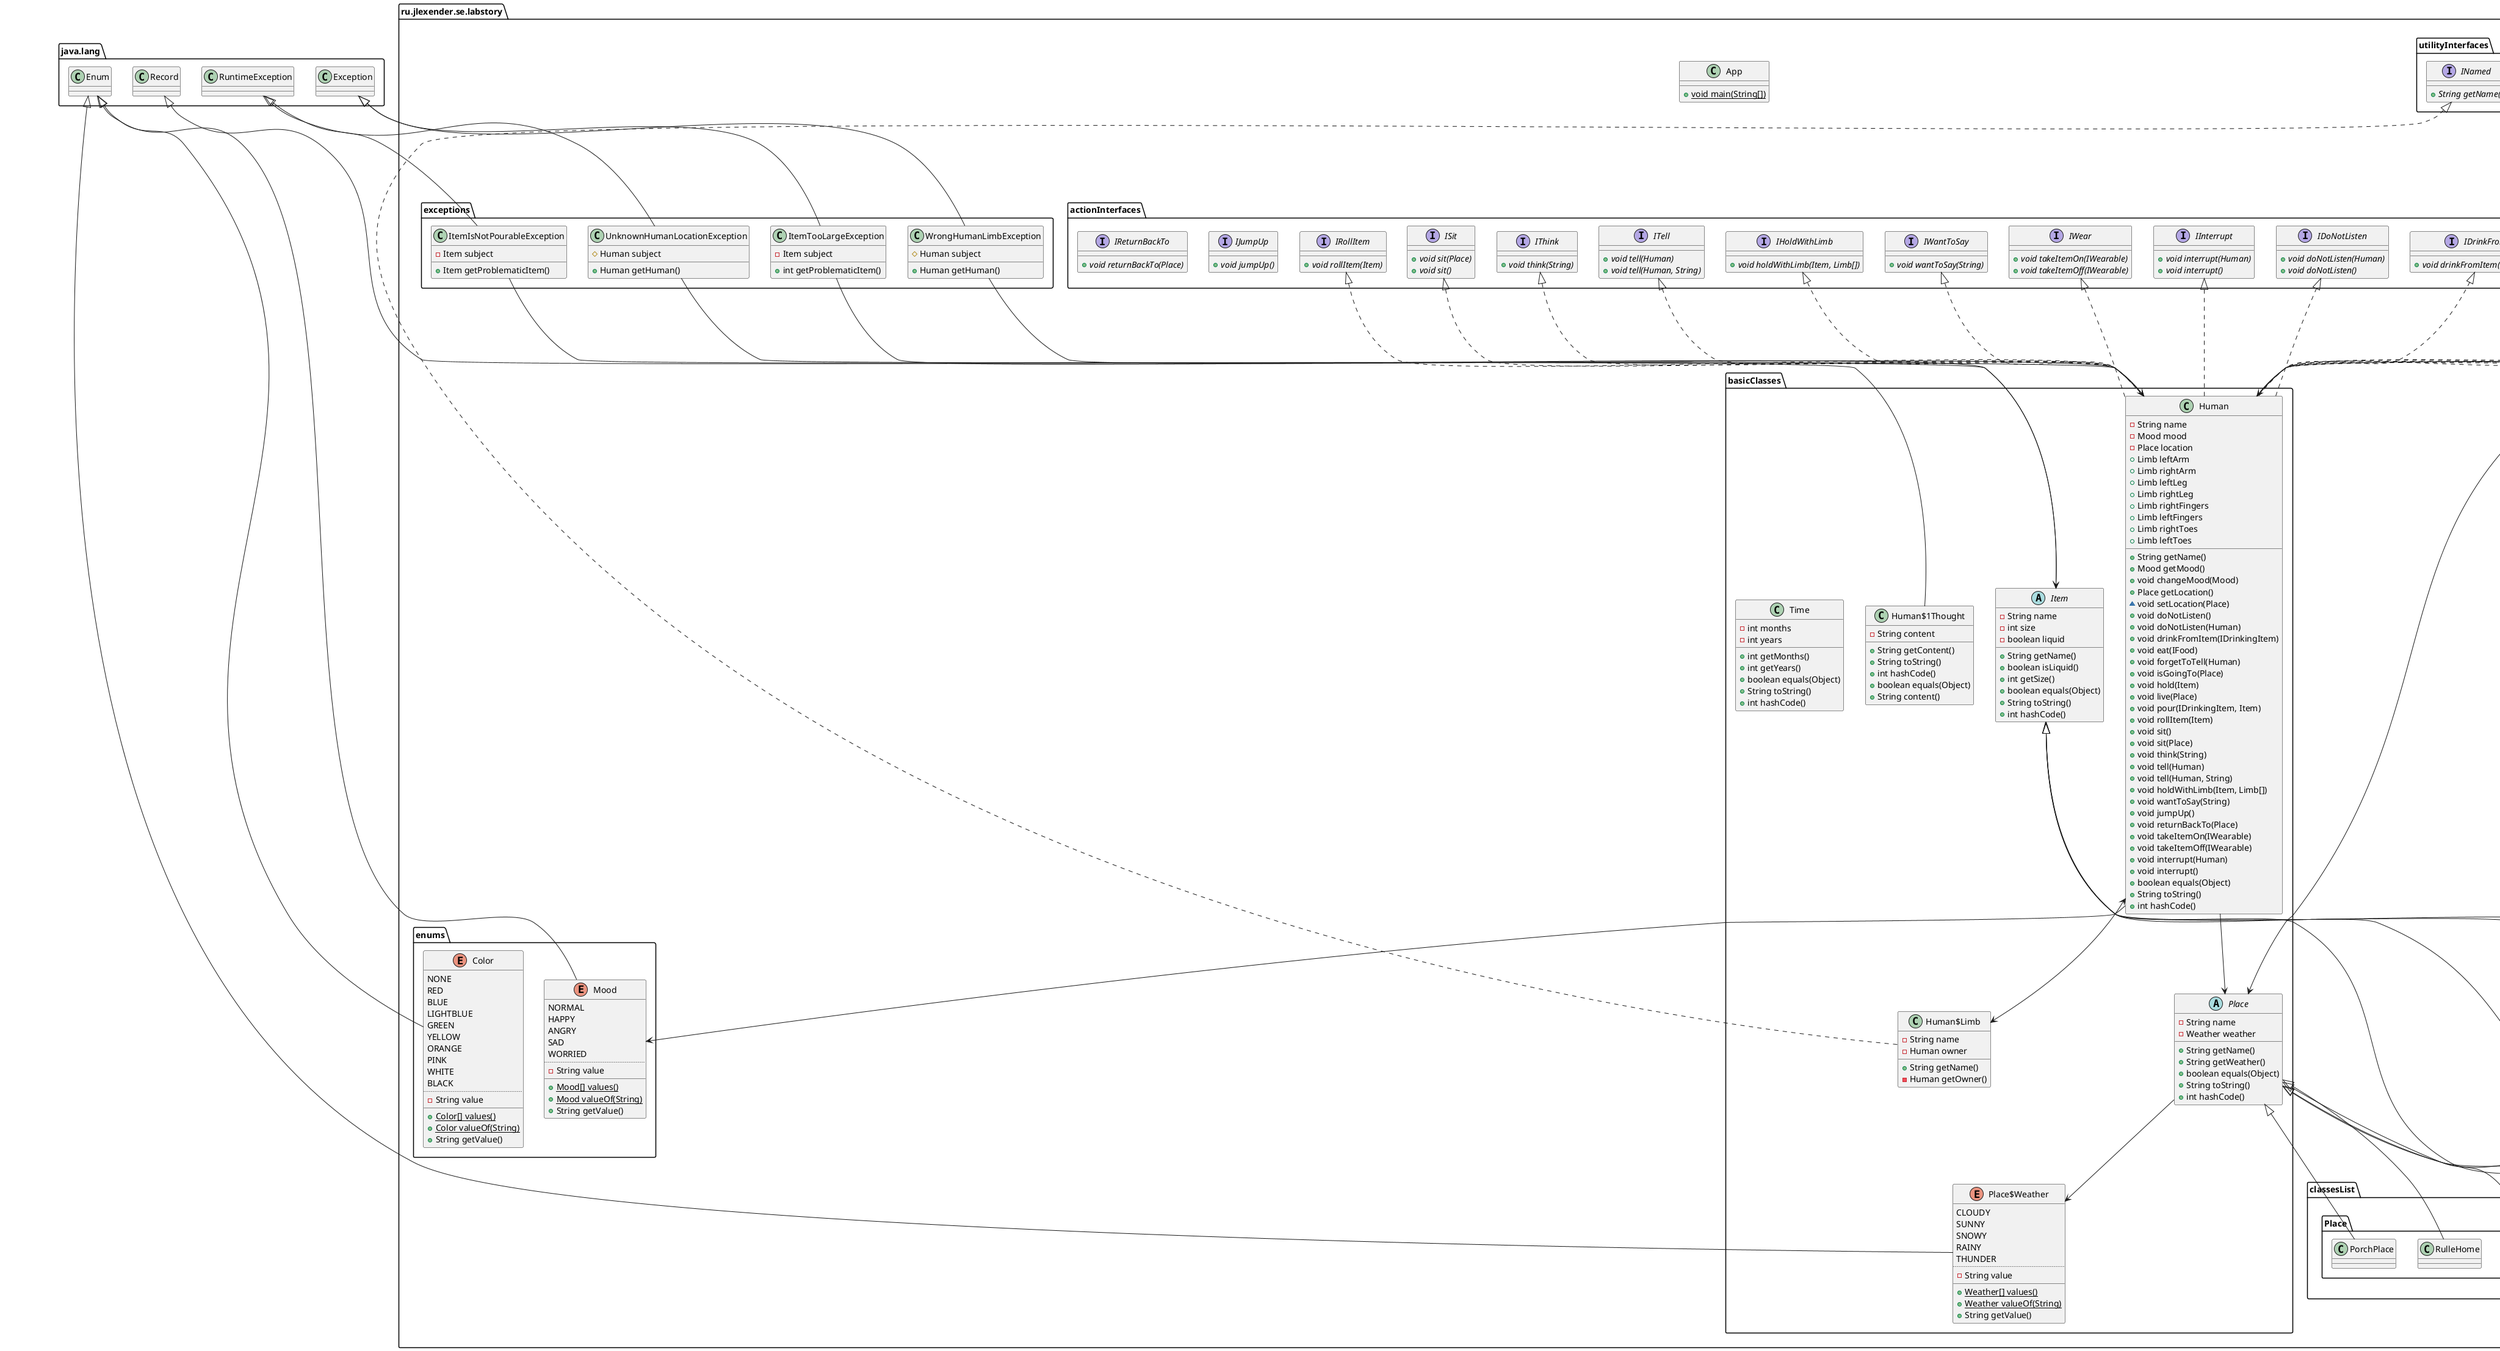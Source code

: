 @startuml
!pragma useIntermediatePackages false

class "Enum" as java.lang.Enum {
}
class "Exception" as java.lang.Exception {
}
class "Record" as java.lang.Record {
}
class "RuntimeException" as java.lang.RuntimeException {
}
class "App" as ru.jlexender.se.labstory.App {
  + {static}void main(String[])
}
class "App$1" as ru.jlexender.se.labstory.App$1 {
  #Human karlsson
  #Human baby
  #Human rulle
  #Human fille
  #Human frokenBock
  #Human uncleJulius
  #Porch porch
  #Place rulleHome
  #Place filleHome
  #Place babyHome
  #Place porchPlace
  #Glass glass
  #Juice juice
  #Buns buns
  #KarlssonsBoots karlssonsBoots
  __
  +void execute()
}
interface "IDoNotListen" as ru.jlexender.se.labstory.actionInterfaces.IDoNotListen {
  + {abstract}void doNotListen(Human)
  + {abstract}void doNotListen()
}
interface "IDrinkFromItem" as ru.jlexender.se.labstory.actionInterfaces.IDrinkFromItem {
  + {abstract}void drinkFromItem(IDrinkingItem)
}
interface "IEat" as ru.jlexender.se.labstory.actionInterfaces.IEat {
  + {abstract}void eat(IFood)
}
interface "IForgetToTell" as ru.jlexender.se.labstory.actionInterfaces.IForgetToTell {
  + {abstract}void forgetToTell(Human)
}
interface "IGoingTo" as ru.jlexender.se.labstory.actionInterfaces.IGoingTo {
  + {abstract}void isGoingTo(Place)
}
interface "IHold" as ru.jlexender.se.labstory.actionInterfaces.IHold {
  + {abstract}void hold(Item)
}
interface "IHoldWithLimb" as ru.jlexender.se.labstory.actionInterfaces.IHoldWithLimb {
  + {abstract}void holdWithLimb(Item, Limb[])
}
interface "IInterrupt" as ru.jlexender.se.labstory.actionInterfaces.IInterrupt {
  + {abstract}void interrupt(Human)
  + {abstract}void interrupt()
}
interface "IJumpUp" as ru.jlexender.se.labstory.actionInterfaces.IJumpUp {
  + {abstract}void jumpUp()
}
interface "ILive" as ru.jlexender.se.labstory.actionInterfaces.ILive {
  + {abstract}void live(Place)
}
interface "IPour" as ru.jlexender.se.labstory.actionInterfaces.IPour {
  + {abstract}void pour(IDrinkingItem, Item)
}
interface "IReturnBackTo" as ru.jlexender.se.labstory.actionInterfaces.IReturnBackTo {
  + {abstract}void returnBackTo(Place)
}
interface "IRollItem" as ru.jlexender.se.labstory.actionInterfaces.IRollItem {
  + {abstract}void rollItem(Item)
}
interface "ISit" as ru.jlexender.se.labstory.actionInterfaces.ISit {
  + {abstract}void sit(Place)
  + {abstract}void sit()
}
interface "ITell" as ru.jlexender.se.labstory.actionInterfaces.ITell {
  + {abstract}void tell(Human)
  + {abstract}void tell(Human, String)
}
interface "IThink" as ru.jlexender.se.labstory.actionInterfaces.IThink {
  + {abstract}void think(String)
}
interface "IWantToSay" as ru.jlexender.se.labstory.actionInterfaces.IWantToSay {
  + {abstract}void wantToSay(String)
}
interface "IWear" as ru.jlexender.se.labstory.actionInterfaces.IWear {
  + {abstract}void takeItemOn(IWearable)
  + {abstract}void takeItemOff(IWearable)
}
class "Human" as ru.jlexender.se.labstory.basicClasses.Human {
  -String name
  -Mood mood
  -Place location
  +Limb leftArm
  +Limb rightArm
  +Limb leftLeg
  +Limb rightLeg
  +Limb rightFingers
  +Limb leftFingers
  +Limb rightToes
  +Limb leftToes
  __
  +String getName()
  +Mood getMood()
  +void changeMood(Mood)
  +Place getLocation()
  ~void setLocation(Place)
  +void doNotListen()
  +void doNotListen(Human)
  +void drinkFromItem(IDrinkingItem)
  +void eat(IFood)
  +void forgetToTell(Human)
  +void isGoingTo(Place)
  +void hold(Item)
  +void live(Place)
  +void pour(IDrinkingItem, Item)
  +void rollItem(Item)
  +void sit()
  +void sit(Place)
  +void think(String)
  +void tell(Human)
  +void tell(Human, String)
  +void holdWithLimb(Item, Limb[])
  +void wantToSay(String)
  +void jumpUp()
  +void returnBackTo(Place)
  +void takeItemOn(IWearable)
  +void takeItemOff(IWearable)
  +void interrupt(Human)
  +void interrupt()
  +boolean equals(Object)
  +String toString()
  +int hashCode()
}
class "Human$1Thought" as ru.jlexender.se.labstory.basicClasses.Human$1Thought {
  -String content
  __
  +String getContent()
  +String toString()
  +int hashCode()
  +boolean equals(Object)
  +String content()
}
class "Human$Limb" as ru.jlexender.se.labstory.basicClasses.Human$Limb {
  -String name
  -Human owner
  __
  +String getName()
  -Human getOwner()
}
abstract class "Item" as ru.jlexender.se.labstory.basicClasses.Item {
  -String name
  -int size
  -boolean liquid
  __
  +String getName()
  +boolean isLiquid()
  +int getSize()
  +boolean equals(Object)
  +String toString()
  +int hashCode()
}
abstract class "Place" as ru.jlexender.se.labstory.basicClasses.Place {
  -String name
  -Weather weather
  __
  +String getName()
  +String getWeather()
  +boolean equals(Object)
  +String toString()
  +int hashCode()
}
enum "Place$Weather" as ru.jlexender.se.labstory.basicClasses.Place$Weather {
  CLOUDY
  SUNNY
  SNOWY
  RAINY
  THUNDER
  ..
  -String value
  __
  + {static}Weather[] values()
  + {static}Weather valueOf(String)
  +String getValue()
}
class "Time" as ru.jlexender.se.labstory.basicClasses.Time {
  -int months
  -int years
  __
  +int getMonths()
  +int getYears()
  +boolean equals(Object)
  +String toString()
  +int hashCode()
}
class "Buns" as ru.jlexender.se.labstory.classesList.Item.Buns {
  -String name
}
class "Glass" as ru.jlexender.se.labstory.classesList.Item.Glass {
  -String name
}
class "Juice" as ru.jlexender.se.labstory.classesList.Item.Juice {
}
class "KarlssonsBoots" as ru.jlexender.se.labstory.classesList.Item.KarlssonsBoots {
  -String name
}
class "BabyHome" as ru.jlexender.se.labstory.classesList.Place.BabyHome {
}
class "FilleHome" as ru.jlexender.se.labstory.classesList.Place.FilleHome {
}
class "Porch" as ru.jlexender.se.labstory.classesList.Place.Porch {
}
class "PorchPlace" as ru.jlexender.se.labstory.classesList.Place.PorchPlace {
}
class "RulleHome" as ru.jlexender.se.labstory.classesList.Place.RulleHome {
}
enum "Color" as ru.jlexender.se.labstory.enums.Color {
  NONE
  RED
  BLUE
  LIGHTBLUE
  GREEN
  YELLOW
  ORANGE
  PINK
  WHITE
  BLACK
  ..
  -String value
  __
  + {static}Color[] values()
  + {static}Color valueOf(String)
  +String getValue()
}
enum "Mood" as ru.jlexender.se.labstory.enums.Mood {
  NORMAL
  HAPPY
  ANGRY
  SAD
  WORRIED
  ..
  -String value
  __
  + {static}Mood[] values()
  + {static}Mood valueOf(String)
  +String getValue()
}
class "ItemIsNotPourableException" as ru.jlexender.se.labstory.exceptions.ItemIsNotPourableException {
  -Item subject
  __
  +Item getProblematicItem()
}
class "ItemTooLargeException" as ru.jlexender.se.labstory.exceptions.ItemTooLargeException {
  -Item subject
  __
  +int getProblematicItem()
}
class "UnknownHumanLocationException" as ru.jlexender.se.labstory.exceptions.UnknownHumanLocationException {
  #Human subject
  __
  +Human getHuman()
}
class "WrongHumanLimbException" as ru.jlexender.se.labstory.exceptions.WrongHumanLimbException {
  #Human subject
  __
  +Human getHuman()
}
interface "IDrinkingItem" as ru.jlexender.se.labstory.interfaces.IDrinkingItem {
}
interface "IFood" as ru.jlexender.se.labstory.interfaces.IFood {
}
interface "IRollable" as ru.jlexender.se.labstory.interfaces.IRollable {
}
interface "ISeat" as ru.jlexender.se.labstory.interfaces.ISeat {
}
interface "IWearable" as ru.jlexender.se.labstory.interfaces.IWearable {
}
class "Printer" as ru.jlexender.se.labstory.utilityClasses.Printer {
  + {static}String formatList(INamed[])
  + {static}void describeAction(String)
}
interface "IExecute" as ru.jlexender.se.labstory.utilityInterfaces.IExecute {
  + {abstract}void execute()
}
interface "INamed" as ru.jlexender.se.labstory.utilityInterfaces.INamed {
  + {abstract}String getName()
}
ru.jlexender.se.labstory.App$1 .u.|> ru.jlexender.se.labstory.utilityInterfaces.IExecute
ru.jlexender.se.labstory.App$1 --> ru.jlexender.se.labstory.classesList.Place.Porch
ru.jlexender.se.labstory.App$1 --> ru.jlexender.se.labstory.basicClasses.Human
ru.jlexender.se.labstory.App$1 --> ru.jlexender.se.labstory.basicClasses.Place
ru.jlexender.se.labstory.App$1 --> ru.jlexender.se.labstory.classesList.Item.Buns
ru.jlexender.se.labstory.App$1 --> ru.jlexender.se.labstory.classesList.Item.Juice
ru.jlexender.se.labstory.App$1 --> ru.jlexender.se.labstory.classesList.Item.Glass
ru.jlexender.se.labstory.App$1 --> ru.jlexender.se.labstory.classesList.Item.KarlssonsBoots
ru.jlexender.se.labstory.basicClasses.Human .u.|> ru.jlexender.se.labstory.actionInterfaces.IDoNotListen
ru.jlexender.se.labstory.basicClasses.Human .u.|> ru.jlexender.se.labstory.actionInterfaces.IDrinkFromItem
ru.jlexender.se.labstory.basicClasses.Human .u.|> ru.jlexender.se.labstory.actionInterfaces.IEat
ru.jlexender.se.labstory.basicClasses.Human .u.|> ru.jlexender.se.labstory.actionInterfaces.IForgetToTell
ru.jlexender.se.labstory.basicClasses.Human .u.|> ru.jlexender.se.labstory.actionInterfaces.IGoingTo
ru.jlexender.se.labstory.basicClasses.Human .u.|> ru.jlexender.se.labstory.actionInterfaces.IHold
ru.jlexender.se.labstory.basicClasses.Human .u.|> ru.jlexender.se.labstory.actionInterfaces.ILive
ru.jlexender.se.labstory.basicClasses.Human .u.|> ru.jlexender.se.labstory.actionInterfaces.IPour
ru.jlexender.se.labstory.basicClasses.Human .u.|> ru.jlexender.se.labstory.actionInterfaces.IRollItem
ru.jlexender.se.labstory.basicClasses.Human .u.|> ru.jlexender.se.labstory.actionInterfaces.ISit
ru.jlexender.se.labstory.basicClasses.Human .u.|> ru.jlexender.se.labstory.actionInterfaces.IThink
ru.jlexender.se.labstory.basicClasses.Human .u.|> ru.jlexender.se.labstory.actionInterfaces.ITell
ru.jlexender.se.labstory.basicClasses.Human .u.|> ru.jlexender.se.labstory.actionInterfaces.IHoldWithLimb
ru.jlexender.se.labstory.basicClasses.Human .u.|> ru.jlexender.se.labstory.actionInterfaces.IWantToSay
ru.jlexender.se.labstory.basicClasses.Human .u.|> ru.jlexender.se.labstory.actionInterfaces.IWear
ru.jlexender.se.labstory.basicClasses.Human .u.|> ru.jlexender.se.labstory.actionInterfaces.IInterrupt
ru.jlexender.se.labstory.basicClasses.Human --> ru.jlexender.se.labstory.basicClasses.Place
ru.jlexender.se.labstory.basicClasses.Human <--> ru.jlexender.se.labstory.basicClasses.Human$Limb
ru.jlexender.se.labstory.basicClasses.Human --> ru.jlexender.se.labstory.enums.Mood
ru.jlexender.se.labstory.basicClasses.Human$1Thought -u-|> java.lang.Record
ru.jlexender.se.labstory.basicClasses.Human$Limb .u.|> ru.jlexender.se.labstory.utilityInterfaces.INamed
ru.jlexender.se.labstory.basicClasses.Place --> ru.jlexender.se.labstory.basicClasses.Place$Weather
ru.jlexender.se.labstory.basicClasses.Place$Weather -u-|> java.lang.Enum
ru.jlexender.se.labstory.classesList.Item.Buns -u-|> ru.jlexender.se.labstory.basicClasses.Item
ru.jlexender.se.labstory.classesList.Item.Buns .u.|> ru.jlexender.se.labstory.interfaces.IFood
ru.jlexender.se.labstory.classesList.Item.Glass -u-|> ru.jlexender.se.labstory.basicClasses.Item
ru.jlexender.se.labstory.classesList.Item.Glass .u.|> ru.jlexender.se.labstory.interfaces.IRollable
ru.jlexender.se.labstory.classesList.Item.Glass .u.|> ru.jlexender.se.labstory.interfaces.IDrinkingItem
ru.jlexender.se.labstory.classesList.Item.Juice -u-|> ru.jlexender.se.labstory.basicClasses.Item
ru.jlexender.se.labstory.classesList.Item.KarlssonsBoots -u-|> ru.jlexender.se.labstory.basicClasses.Item
ru.jlexender.se.labstory.classesList.Item.KarlssonsBoots .u.|> ru.jlexender.se.labstory.interfaces.IWearable
ru.jlexender.se.labstory.classesList.Place.BabyHome -u-|> ru.jlexender.se.labstory.basicClasses.Place
ru.jlexender.se.labstory.classesList.Place.FilleHome -u-|> ru.jlexender.se.labstory.basicClasses.Place
ru.jlexender.se.labstory.classesList.Place.Porch -u-|> ru.jlexender.se.labstory.basicClasses.Place
ru.jlexender.se.labstory.classesList.Place.Porch .u.|> ru.jlexender.se.labstory.interfaces.ISeat
ru.jlexender.se.labstory.classesList.Place.PorchPlace -u-|> ru.jlexender.se.labstory.basicClasses.Place
ru.jlexender.se.labstory.classesList.Place.RulleHome -u-|> ru.jlexender.se.labstory.basicClasses.Place
ru.jlexender.se.labstory.enums.Color -u-|> java.lang.Enum
ru.jlexender.se.labstory.enums.Mood -u-|> java.lang.Enum
ru.jlexender.se.labstory.exceptions.ItemIsNotPourableException -u-|> java.lang.RuntimeException
ru.jlexender.se.labstory.exceptions.ItemIsNotPourableException --> ru.jlexender.se.labstory.basicClasses.Item
ru.jlexender.se.labstory.exceptions.ItemTooLargeException -u-|> java.lang.Exception
ru.jlexender.se.labstory.exceptions.ItemTooLargeException --> ru.jlexender.se.labstory.basicClasses.Item
ru.jlexender.se.labstory.exceptions.UnknownHumanLocationException -u-|> java.lang.RuntimeException
ru.jlexender.se.labstory.exceptions.UnknownHumanLocationException --> ru.jlexender.se.labstory.basicClasses.Human
ru.jlexender.se.labstory.exceptions.WrongHumanLimbException -u-|> java.lang.Exception
ru.jlexender.se.labstory.exceptions.WrongHumanLimbException --> ru.jlexender.se.labstory.basicClasses.Human
@enduml
